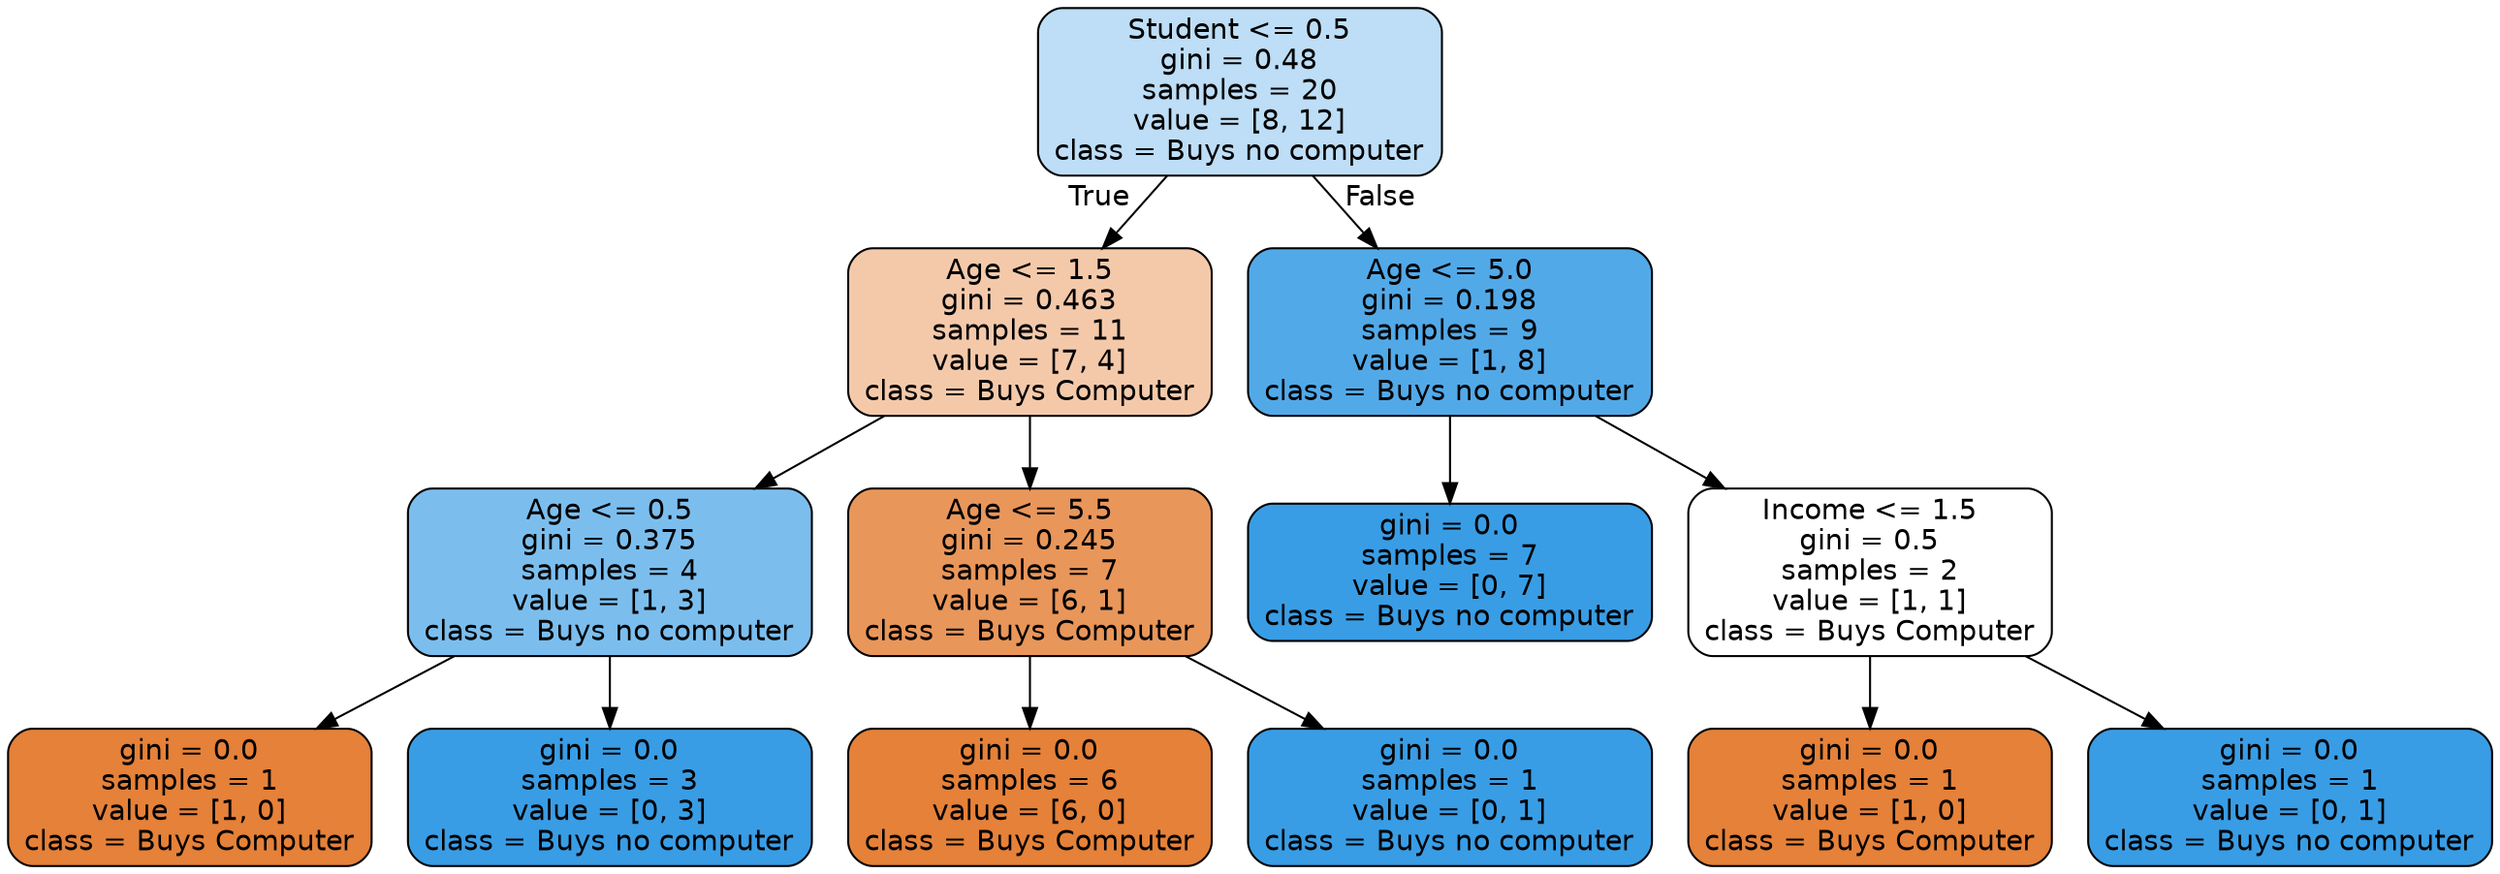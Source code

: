 digraph Tree {
node [shape=box, style="filled, rounded", color="black", fontname="helvetica"] ;
edge [fontname="helvetica"] ;
0 [label="Student <= 0.5\ngini = 0.48\nsamples = 20\nvalue = [8, 12]\nclass = Buys no computer", fillcolor="#bddef6"] ;
1 [label="Age <= 1.5\ngini = 0.463\nsamples = 11\nvalue = [7, 4]\nclass = Buys Computer", fillcolor="#f4c9aa"] ;
0 -> 1 [labeldistance=2.5, labelangle=45, headlabel="True"] ;
2 [label="Age <= 0.5\ngini = 0.375\nsamples = 4\nvalue = [1, 3]\nclass = Buys no computer", fillcolor="#7bbeee"] ;
1 -> 2 ;
3 [label="gini = 0.0\nsamples = 1\nvalue = [1, 0]\nclass = Buys Computer", fillcolor="#e58139"] ;
2 -> 3 ;
4 [label="gini = 0.0\nsamples = 3\nvalue = [0, 3]\nclass = Buys no computer", fillcolor="#399de5"] ;
2 -> 4 ;
5 [label="Age <= 5.5\ngini = 0.245\nsamples = 7\nvalue = [6, 1]\nclass = Buys Computer", fillcolor="#e9965a"] ;
1 -> 5 ;
6 [label="gini = 0.0\nsamples = 6\nvalue = [6, 0]\nclass = Buys Computer", fillcolor="#e58139"] ;
5 -> 6 ;
7 [label="gini = 0.0\nsamples = 1\nvalue = [0, 1]\nclass = Buys no computer", fillcolor="#399de5"] ;
5 -> 7 ;
8 [label="Age <= 5.0\ngini = 0.198\nsamples = 9\nvalue = [1, 8]\nclass = Buys no computer", fillcolor="#52a9e8"] ;
0 -> 8 [labeldistance=2.5, labelangle=-45, headlabel="False"] ;
9 [label="gini = 0.0\nsamples = 7\nvalue = [0, 7]\nclass = Buys no computer", fillcolor="#399de5"] ;
8 -> 9 ;
10 [label="Income <= 1.5\ngini = 0.5\nsamples = 2\nvalue = [1, 1]\nclass = Buys Computer", fillcolor="#ffffff"] ;
8 -> 10 ;
11 [label="gini = 0.0\nsamples = 1\nvalue = [1, 0]\nclass = Buys Computer", fillcolor="#e58139"] ;
10 -> 11 ;
12 [label="gini = 0.0\nsamples = 1\nvalue = [0, 1]\nclass = Buys no computer", fillcolor="#399de5"] ;
10 -> 12 ;
}